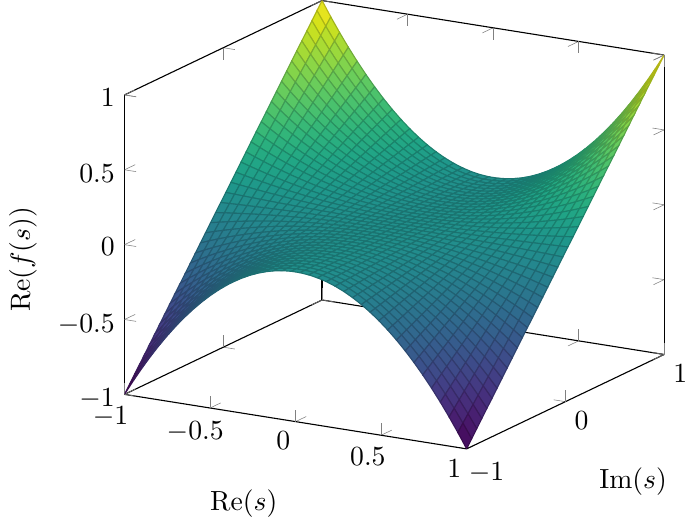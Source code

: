 \documentclass{standalone}
\usepackage{amsmath}
\usepackage{tikz}
\usetikzlibrary{calc}
\usetikzlibrary{positioning}
\usetikzlibrary{shapes,arrows,decorations.pathreplacing,decorations.markings}
\usepackage{pgfplots}
\pgfplotsset{compat=1.18}
\usepackage{transparent}

\begin{document}
\begin{tikzpicture}[
  declare function={
 f(\x,\y)=x*x*y;
}]
\begin{axis}[
    view={30}{20},
    colormap/viridis,
    %hide axis,
    xmin=-1, xmax=1,
    ymin=-1, ymax=1,
    zmin=-1, zmax=1,
    xlabel=$\text{Re}(s)$,
    ylabel=$\text{Im}(s)$,
    zlabel=$\text{Re}(f(s))$
  ]
\addplot3[
domain=-1:1,
domain y=-1:1,
samples=40,
samples y=40,
surf,
] {f(\x,\y)};
\end{axis}

  %% \draw[<->] (-4,-4) -- (4,4) {};
  %% \draw[<->] (-6,0) -- (6,0) {};
  %% \draw[->] (0,0) -- (0,5) {};
  %% \node at (5.2,0) {$\text{Re}(s)$};
  %% \node at (4.5,3.5) {$\text{Im}(s)$};
  %% \node at (0, 5.2) {$\text{Re}\left\{f(s)\right\}$};
\end{tikzpicture}
\end{document}
